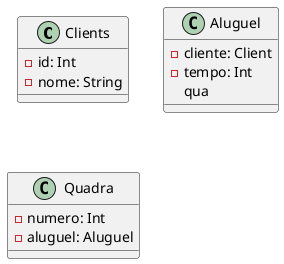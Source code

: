 @startuml ginasio
class Clients {
  - id: Int
  - nome: String
}

class Aluguel {
  - cliente: Client
  - tempo: Int
  qua
}

class Quadra {
  - numero: Int
  - aluguel: Aluguel
}
@enduml